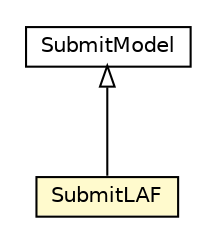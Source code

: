 #!/usr/local/bin/dot
#
# Class diagram 
# Generated by UMLGraph version 5.1 (http://www.umlgraph.org/)
#

digraph G {
	edge [fontname="Helvetica",fontsize=10,labelfontname="Helvetica",labelfontsize=10];
	node [fontname="Helvetica",fontsize=10,shape=plaintext];
	nodesep=0.25;
	ranksep=0.5;
	// org.universAAL.ui.handler.gui.swing.defaultLookAndFeel.SubmitLAF
	c7986731 [label=<<table title="org.universAAL.ui.handler.gui.swing.defaultLookAndFeel.SubmitLAF" border="0" cellborder="1" cellspacing="0" cellpadding="2" port="p" bgcolor="lemonChiffon" href="./SubmitLAF.html">
		<tr><td><table border="0" cellspacing="0" cellpadding="1">
<tr><td align="center" balign="center"> SubmitLAF </td></tr>
		</table></td></tr>
		</table>>, fontname="Helvetica", fontcolor="black", fontsize=10.0];
	// org.universAAL.ui.handler.gui.swing.model.FormControl.SubmitModel
	c7986764 [label=<<table title="org.universAAL.ui.handler.gui.swing.model.FormControl.SubmitModel" border="0" cellborder="1" cellspacing="0" cellpadding="2" port="p" href="../model/FormControl/SubmitModel.html">
		<tr><td><table border="0" cellspacing="0" cellpadding="1">
<tr><td align="center" balign="center"> SubmitModel </td></tr>
		</table></td></tr>
		</table>>, fontname="Helvetica", fontcolor="black", fontsize=10.0];
	//org.universAAL.ui.handler.gui.swing.defaultLookAndFeel.SubmitLAF extends org.universAAL.ui.handler.gui.swing.model.FormControl.SubmitModel
	c7986764:p -> c7986731:p [dir=back,arrowtail=empty];
}

